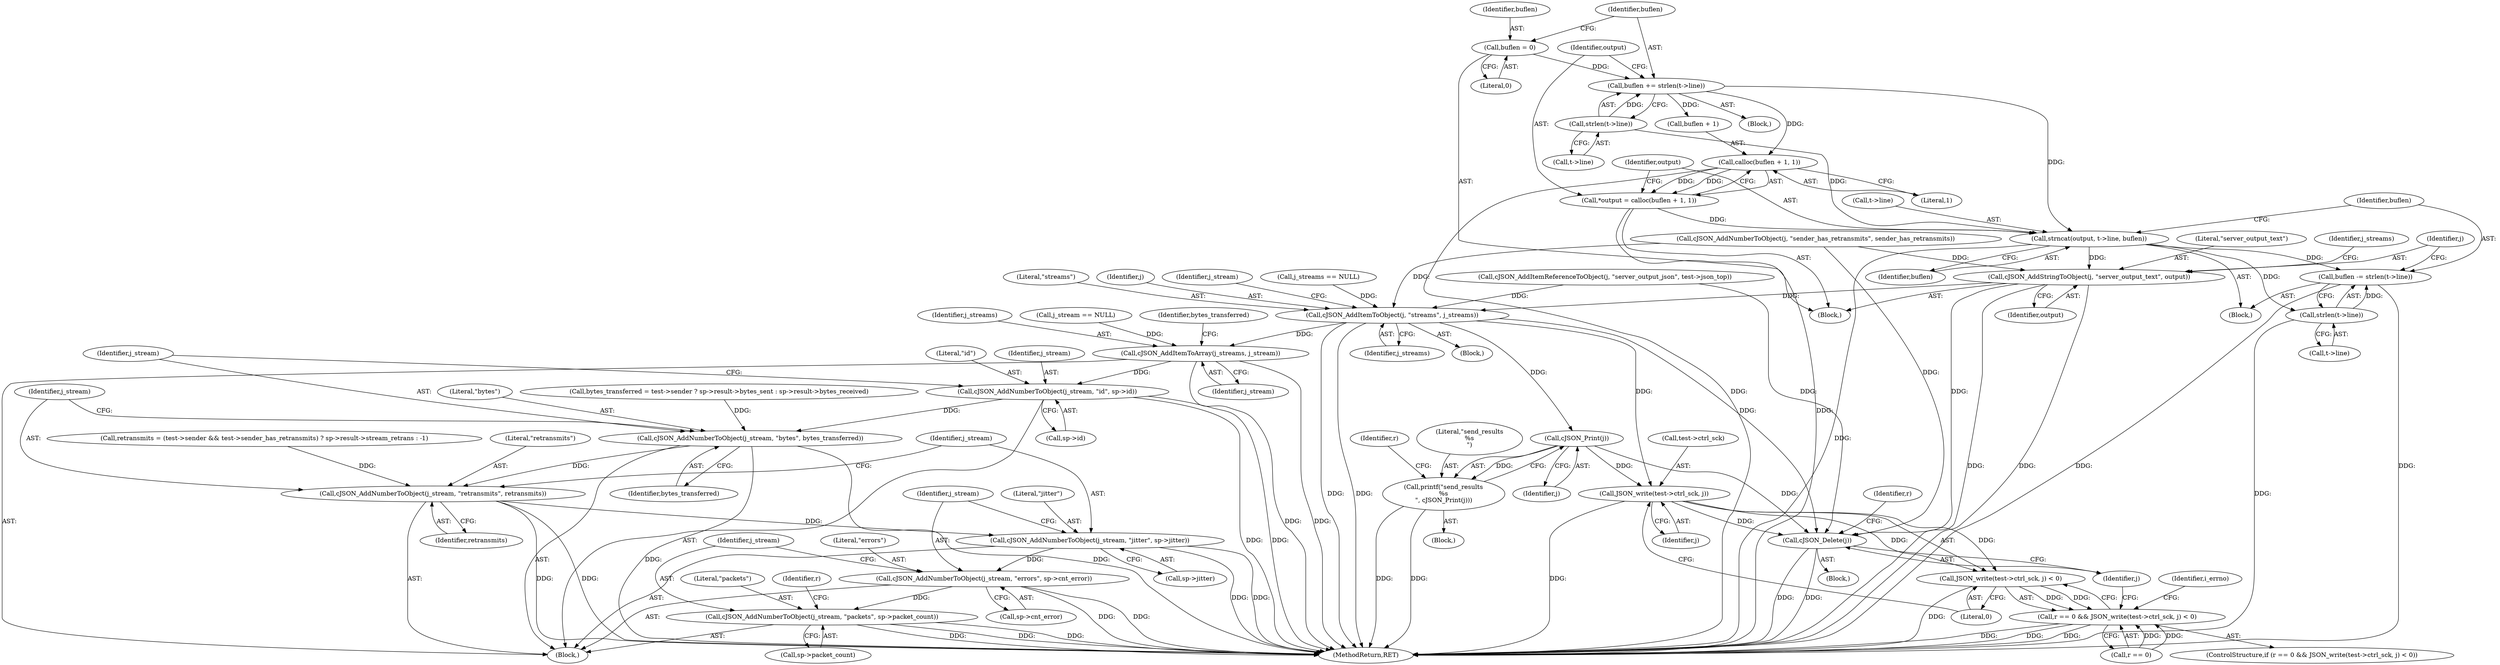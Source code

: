 digraph "0_iperf_91f2fa59e8ed80dfbf400add0164ee0e508e412a_51@API" {
"1000218" [label="(Call,calloc(buflen + 1, 1))"];
"1000209" [label="(Call,buflen += strlen(t->line))"];
"1000211" [label="(Call,strlen(t->line))"];
"1000204" [label="(Call,buflen = 0)"];
"1000216" [label="(Call,*output = calloc(buflen + 1, 1))"];
"1000224" [label="(Call,strncat(output, t->line, buflen))"];
"1000230" [label="(Call,buflen -= strlen(t->line))"];
"1000232" [label="(Call,strlen(t->line))"];
"1000236" [label="(Call,cJSON_AddStringToObject(j, \"server_output_text\", output))"];
"1000257" [label="(Call,cJSON_AddItemToObject(j, \"streams\", j_streams))"];
"1000279" [label="(Call,cJSON_AddItemToArray(j_streams, j_stream))"];
"1000315" [label="(Call,cJSON_AddNumberToObject(j_stream, \"id\", sp->id))"];
"1000321" [label="(Call,cJSON_AddNumberToObject(j_stream, \"bytes\", bytes_transferred))"];
"1000325" [label="(Call,cJSON_AddNumberToObject(j_stream, \"retransmits\", retransmits))"];
"1000329" [label="(Call,cJSON_AddNumberToObject(j_stream, \"jitter\", sp->jitter))"];
"1000335" [label="(Call,cJSON_AddNumberToObject(j_stream, \"errors\", sp->cnt_error))"];
"1000341" [label="(Call,cJSON_AddNumberToObject(j_stream, \"packets\", sp->packet_count))"];
"1000358" [label="(Call,cJSON_Print(j))"];
"1000356" [label="(Call,printf(\"send_results\n%s\n\", cJSON_Print(j)))"];
"1000366" [label="(Call,JSON_write(test->ctrl_sck, j))"];
"1000365" [label="(Call,JSON_write(test->ctrl_sck, j) < 0)"];
"1000361" [label="(Call,r == 0 && JSON_write(test->ctrl_sck, j) < 0)"];
"1000380" [label="(Call,cJSON_Delete(j))"];
"1000331" [label="(Literal,\"jitter\")"];
"1000230" [label="(Call,buflen -= strlen(t->line))"];
"1000363" [label="(Identifier,r)"];
"1000374" [label="(Identifier,i_errno)"];
"1000371" [label="(Literal,0)"];
"1000359" [label="(Identifier,j)"];
"1000370" [label="(Identifier,j)"];
"1000232" [label="(Call,strlen(t->line))"];
"1000222" [label="(Literal,1)"];
"1000256" [label="(Block,)"];
"1000206" [label="(Literal,0)"];
"1000258" [label="(Identifier,j)"];
"1000315" [label="(Call,cJSON_AddNumberToObject(j_stream, \"id\", sp->id))"];
"1000202" [label="(Block,)"];
"1000380" [label="(Call,cJSON_Delete(j))"];
"1000229" [label="(Identifier,buflen)"];
"1000209" [label="(Call,buflen += strlen(t->line))"];
"1000357" [label="(Literal,\"send_results\n%s\n\")"];
"1000135" [label="(Block,)"];
"1000384" [label="(MethodReturn,RET)"];
"1000266" [label="(Call,j_stream == NULL)"];
"1000241" [label="(Identifier,j_streams)"];
"1000323" [label="(Literal,\"bytes\")"];
"1000356" [label="(Call,printf(\"send_results\n%s\n\", cJSON_Print(j)))"];
"1000236" [label="(Call,cJSON_AddStringToObject(j, \"server_output_text\", output))"];
"1000316" [label="(Identifier,j_stream)"];
"1000263" [label="(Identifier,j_stream)"];
"1000195" [label="(Call,cJSON_AddItemReferenceToObject(j, \"server_output_json\", test->json_top))"];
"1000231" [label="(Identifier,buflen)"];
"1000330" [label="(Identifier,j_stream)"];
"1000239" [label="(Identifier,output)"];
"1000362" [label="(Call,r == 0)"];
"1000282" [label="(Call,bytes_transferred = test->sender ? sp->result->bytes_sent : sp->result->bytes_received)"];
"1000335" [label="(Call,cJSON_AddNumberToObject(j_stream, \"errors\", sp->cnt_error))"];
"1000324" [label="(Identifier,bytes_transferred)"];
"1000337" [label="(Literal,\"errors\")"];
"1000344" [label="(Call,sp->packet_count)"];
"1000204" [label="(Call,buflen = 0)"];
"1000336" [label="(Identifier,j_stream)"];
"1000219" [label="(Call,buflen + 1)"];
"1000325" [label="(Call,cJSON_AddNumberToObject(j_stream, \"retransmits\", retransmits))"];
"1000329" [label="(Call,cJSON_AddNumberToObject(j_stream, \"jitter\", sp->jitter))"];
"1000260" [label="(Identifier,j_streams)"];
"1000226" [label="(Call,t->line)"];
"1000278" [label="(Block,)"];
"1000367" [label="(Call,test->ctrl_sck)"];
"1000212" [label="(Call,t->line)"];
"1000350" [label="(Identifier,r)"];
"1000332" [label="(Call,sp->jitter)"];
"1000208" [label="(Block,)"];
"1000224" [label="(Call,strncat(output, t->line, buflen))"];
"1000361" [label="(Call,r == 0 && JSON_write(test->ctrl_sck, j) < 0)"];
"1000218" [label="(Call,calloc(buflen + 1, 1))"];
"1000358" [label="(Call,cJSON_Print(j))"];
"1000225" [label="(Identifier,output)"];
"1000244" [label="(Call,j_streams == NULL)"];
"1000298" [label="(Call,retransmits = (test->sender && test->sender_has_retransmits) ? sp->result->stream_retrans : -1)"];
"1000233" [label="(Call,t->line)"];
"1000283" [label="(Identifier,bytes_transferred)"];
"1000327" [label="(Literal,\"retransmits\")"];
"1000238" [label="(Literal,\"server_output_text\")"];
"1000341" [label="(Call,cJSON_AddNumberToObject(j_stream, \"packets\", sp->packet_count))"];
"1000326" [label="(Identifier,j_stream)"];
"1000175" [label="(Call,cJSON_AddNumberToObject(j, \"sender_has_retransmits\", sender_has_retransmits))"];
"1000381" [label="(Identifier,j)"];
"1000259" [label="(Literal,\"streams\")"];
"1000257" [label="(Call,cJSON_AddItemToObject(j, \"streams\", j_streams))"];
"1000328" [label="(Identifier,retransmits)"];
"1000210" [label="(Identifier,buflen)"];
"1000279" [label="(Call,cJSON_AddItemToArray(j_streams, j_stream))"];
"1000237" [label="(Identifier,j)"];
"1000343" [label="(Literal,\"packets\")"];
"1000281" [label="(Identifier,j_stream)"];
"1000223" [label="(Block,)"];
"1000342" [label="(Identifier,j_stream)"];
"1000318" [label="(Call,sp->id)"];
"1000383" [label="(Identifier,r)"];
"1000317" [label="(Literal,\"id\")"];
"1000216" [label="(Call,*output = calloc(buflen + 1, 1))"];
"1000205" [label="(Identifier,buflen)"];
"1000360" [label="(ControlStructure,if (r == 0 && JSON_write(test->ctrl_sck, j) < 0))"];
"1000280" [label="(Identifier,j_streams)"];
"1000366" [label="(Call,JSON_write(test->ctrl_sck, j))"];
"1000321" [label="(Call,cJSON_AddNumberToObject(j_stream, \"bytes\", bytes_transferred))"];
"1000211" [label="(Call,strlen(t->line))"];
"1000365" [label="(Call,JSON_write(test->ctrl_sck, j) < 0)"];
"1000322" [label="(Identifier,j_stream)"];
"1000355" [label="(Block,)"];
"1000338" [label="(Call,sp->cnt_error)"];
"1000217" [label="(Identifier,output)"];
"1000218" -> "1000216"  [label="AST: "];
"1000218" -> "1000222"  [label="CFG: "];
"1000219" -> "1000218"  [label="AST: "];
"1000222" -> "1000218"  [label="AST: "];
"1000216" -> "1000218"  [label="CFG: "];
"1000218" -> "1000384"  [label="DDG: "];
"1000218" -> "1000216"  [label="DDG: "];
"1000218" -> "1000216"  [label="DDG: "];
"1000209" -> "1000218"  [label="DDG: "];
"1000209" -> "1000208"  [label="AST: "];
"1000209" -> "1000211"  [label="CFG: "];
"1000210" -> "1000209"  [label="AST: "];
"1000211" -> "1000209"  [label="AST: "];
"1000217" -> "1000209"  [label="CFG: "];
"1000211" -> "1000209"  [label="DDG: "];
"1000204" -> "1000209"  [label="DDG: "];
"1000209" -> "1000219"  [label="DDG: "];
"1000209" -> "1000224"  [label="DDG: "];
"1000211" -> "1000212"  [label="CFG: "];
"1000212" -> "1000211"  [label="AST: "];
"1000211" -> "1000224"  [label="DDG: "];
"1000204" -> "1000202"  [label="AST: "];
"1000204" -> "1000206"  [label="CFG: "];
"1000205" -> "1000204"  [label="AST: "];
"1000206" -> "1000204"  [label="AST: "];
"1000210" -> "1000204"  [label="CFG: "];
"1000216" -> "1000202"  [label="AST: "];
"1000217" -> "1000216"  [label="AST: "];
"1000225" -> "1000216"  [label="CFG: "];
"1000216" -> "1000384"  [label="DDG: "];
"1000216" -> "1000224"  [label="DDG: "];
"1000224" -> "1000223"  [label="AST: "];
"1000224" -> "1000229"  [label="CFG: "];
"1000225" -> "1000224"  [label="AST: "];
"1000226" -> "1000224"  [label="AST: "];
"1000229" -> "1000224"  [label="AST: "];
"1000231" -> "1000224"  [label="CFG: "];
"1000224" -> "1000384"  [label="DDG: "];
"1000224" -> "1000230"  [label="DDG: "];
"1000224" -> "1000232"  [label="DDG: "];
"1000224" -> "1000236"  [label="DDG: "];
"1000230" -> "1000223"  [label="AST: "];
"1000230" -> "1000232"  [label="CFG: "];
"1000231" -> "1000230"  [label="AST: "];
"1000232" -> "1000230"  [label="AST: "];
"1000237" -> "1000230"  [label="CFG: "];
"1000230" -> "1000384"  [label="DDG: "];
"1000230" -> "1000384"  [label="DDG: "];
"1000232" -> "1000230"  [label="DDG: "];
"1000232" -> "1000233"  [label="CFG: "];
"1000233" -> "1000232"  [label="AST: "];
"1000232" -> "1000384"  [label="DDG: "];
"1000236" -> "1000202"  [label="AST: "];
"1000236" -> "1000239"  [label="CFG: "];
"1000237" -> "1000236"  [label="AST: "];
"1000238" -> "1000236"  [label="AST: "];
"1000239" -> "1000236"  [label="AST: "];
"1000241" -> "1000236"  [label="CFG: "];
"1000236" -> "1000384"  [label="DDG: "];
"1000236" -> "1000384"  [label="DDG: "];
"1000175" -> "1000236"  [label="DDG: "];
"1000236" -> "1000257"  [label="DDG: "];
"1000236" -> "1000380"  [label="DDG: "];
"1000257" -> "1000256"  [label="AST: "];
"1000257" -> "1000260"  [label="CFG: "];
"1000258" -> "1000257"  [label="AST: "];
"1000259" -> "1000257"  [label="AST: "];
"1000260" -> "1000257"  [label="AST: "];
"1000263" -> "1000257"  [label="CFG: "];
"1000257" -> "1000384"  [label="DDG: "];
"1000257" -> "1000384"  [label="DDG: "];
"1000175" -> "1000257"  [label="DDG: "];
"1000195" -> "1000257"  [label="DDG: "];
"1000244" -> "1000257"  [label="DDG: "];
"1000257" -> "1000279"  [label="DDG: "];
"1000257" -> "1000358"  [label="DDG: "];
"1000257" -> "1000366"  [label="DDG: "];
"1000257" -> "1000380"  [label="DDG: "];
"1000279" -> "1000278"  [label="AST: "];
"1000279" -> "1000281"  [label="CFG: "];
"1000280" -> "1000279"  [label="AST: "];
"1000281" -> "1000279"  [label="AST: "];
"1000283" -> "1000279"  [label="CFG: "];
"1000279" -> "1000384"  [label="DDG: "];
"1000279" -> "1000384"  [label="DDG: "];
"1000266" -> "1000279"  [label="DDG: "];
"1000279" -> "1000315"  [label="DDG: "];
"1000315" -> "1000278"  [label="AST: "];
"1000315" -> "1000318"  [label="CFG: "];
"1000316" -> "1000315"  [label="AST: "];
"1000317" -> "1000315"  [label="AST: "];
"1000318" -> "1000315"  [label="AST: "];
"1000322" -> "1000315"  [label="CFG: "];
"1000315" -> "1000384"  [label="DDG: "];
"1000315" -> "1000384"  [label="DDG: "];
"1000315" -> "1000321"  [label="DDG: "];
"1000321" -> "1000278"  [label="AST: "];
"1000321" -> "1000324"  [label="CFG: "];
"1000322" -> "1000321"  [label="AST: "];
"1000323" -> "1000321"  [label="AST: "];
"1000324" -> "1000321"  [label="AST: "];
"1000326" -> "1000321"  [label="CFG: "];
"1000321" -> "1000384"  [label="DDG: "];
"1000321" -> "1000384"  [label="DDG: "];
"1000282" -> "1000321"  [label="DDG: "];
"1000321" -> "1000325"  [label="DDG: "];
"1000325" -> "1000278"  [label="AST: "];
"1000325" -> "1000328"  [label="CFG: "];
"1000326" -> "1000325"  [label="AST: "];
"1000327" -> "1000325"  [label="AST: "];
"1000328" -> "1000325"  [label="AST: "];
"1000330" -> "1000325"  [label="CFG: "];
"1000325" -> "1000384"  [label="DDG: "];
"1000325" -> "1000384"  [label="DDG: "];
"1000298" -> "1000325"  [label="DDG: "];
"1000325" -> "1000329"  [label="DDG: "];
"1000329" -> "1000278"  [label="AST: "];
"1000329" -> "1000332"  [label="CFG: "];
"1000330" -> "1000329"  [label="AST: "];
"1000331" -> "1000329"  [label="AST: "];
"1000332" -> "1000329"  [label="AST: "];
"1000336" -> "1000329"  [label="CFG: "];
"1000329" -> "1000384"  [label="DDG: "];
"1000329" -> "1000384"  [label="DDG: "];
"1000329" -> "1000335"  [label="DDG: "];
"1000335" -> "1000278"  [label="AST: "];
"1000335" -> "1000338"  [label="CFG: "];
"1000336" -> "1000335"  [label="AST: "];
"1000337" -> "1000335"  [label="AST: "];
"1000338" -> "1000335"  [label="AST: "];
"1000342" -> "1000335"  [label="CFG: "];
"1000335" -> "1000384"  [label="DDG: "];
"1000335" -> "1000384"  [label="DDG: "];
"1000335" -> "1000341"  [label="DDG: "];
"1000341" -> "1000278"  [label="AST: "];
"1000341" -> "1000344"  [label="CFG: "];
"1000342" -> "1000341"  [label="AST: "];
"1000343" -> "1000341"  [label="AST: "];
"1000344" -> "1000341"  [label="AST: "];
"1000350" -> "1000341"  [label="CFG: "];
"1000341" -> "1000384"  [label="DDG: "];
"1000341" -> "1000384"  [label="DDG: "];
"1000341" -> "1000384"  [label="DDG: "];
"1000358" -> "1000356"  [label="AST: "];
"1000358" -> "1000359"  [label="CFG: "];
"1000359" -> "1000358"  [label="AST: "];
"1000356" -> "1000358"  [label="CFG: "];
"1000358" -> "1000356"  [label="DDG: "];
"1000358" -> "1000366"  [label="DDG: "];
"1000358" -> "1000380"  [label="DDG: "];
"1000356" -> "1000355"  [label="AST: "];
"1000357" -> "1000356"  [label="AST: "];
"1000363" -> "1000356"  [label="CFG: "];
"1000356" -> "1000384"  [label="DDG: "];
"1000356" -> "1000384"  [label="DDG: "];
"1000366" -> "1000365"  [label="AST: "];
"1000366" -> "1000370"  [label="CFG: "];
"1000367" -> "1000366"  [label="AST: "];
"1000370" -> "1000366"  [label="AST: "];
"1000371" -> "1000366"  [label="CFG: "];
"1000366" -> "1000384"  [label="DDG: "];
"1000366" -> "1000365"  [label="DDG: "];
"1000366" -> "1000365"  [label="DDG: "];
"1000366" -> "1000380"  [label="DDG: "];
"1000365" -> "1000361"  [label="AST: "];
"1000365" -> "1000371"  [label="CFG: "];
"1000371" -> "1000365"  [label="AST: "];
"1000361" -> "1000365"  [label="CFG: "];
"1000365" -> "1000384"  [label="DDG: "];
"1000365" -> "1000361"  [label="DDG: "];
"1000365" -> "1000361"  [label="DDG: "];
"1000361" -> "1000360"  [label="AST: "];
"1000361" -> "1000362"  [label="CFG: "];
"1000362" -> "1000361"  [label="AST: "];
"1000374" -> "1000361"  [label="CFG: "];
"1000381" -> "1000361"  [label="CFG: "];
"1000361" -> "1000384"  [label="DDG: "];
"1000361" -> "1000384"  [label="DDG: "];
"1000361" -> "1000384"  [label="DDG: "];
"1000362" -> "1000361"  [label="DDG: "];
"1000362" -> "1000361"  [label="DDG: "];
"1000380" -> "1000135"  [label="AST: "];
"1000380" -> "1000381"  [label="CFG: "];
"1000381" -> "1000380"  [label="AST: "];
"1000383" -> "1000380"  [label="CFG: "];
"1000380" -> "1000384"  [label="DDG: "];
"1000380" -> "1000384"  [label="DDG: "];
"1000195" -> "1000380"  [label="DDG: "];
"1000175" -> "1000380"  [label="DDG: "];
}
